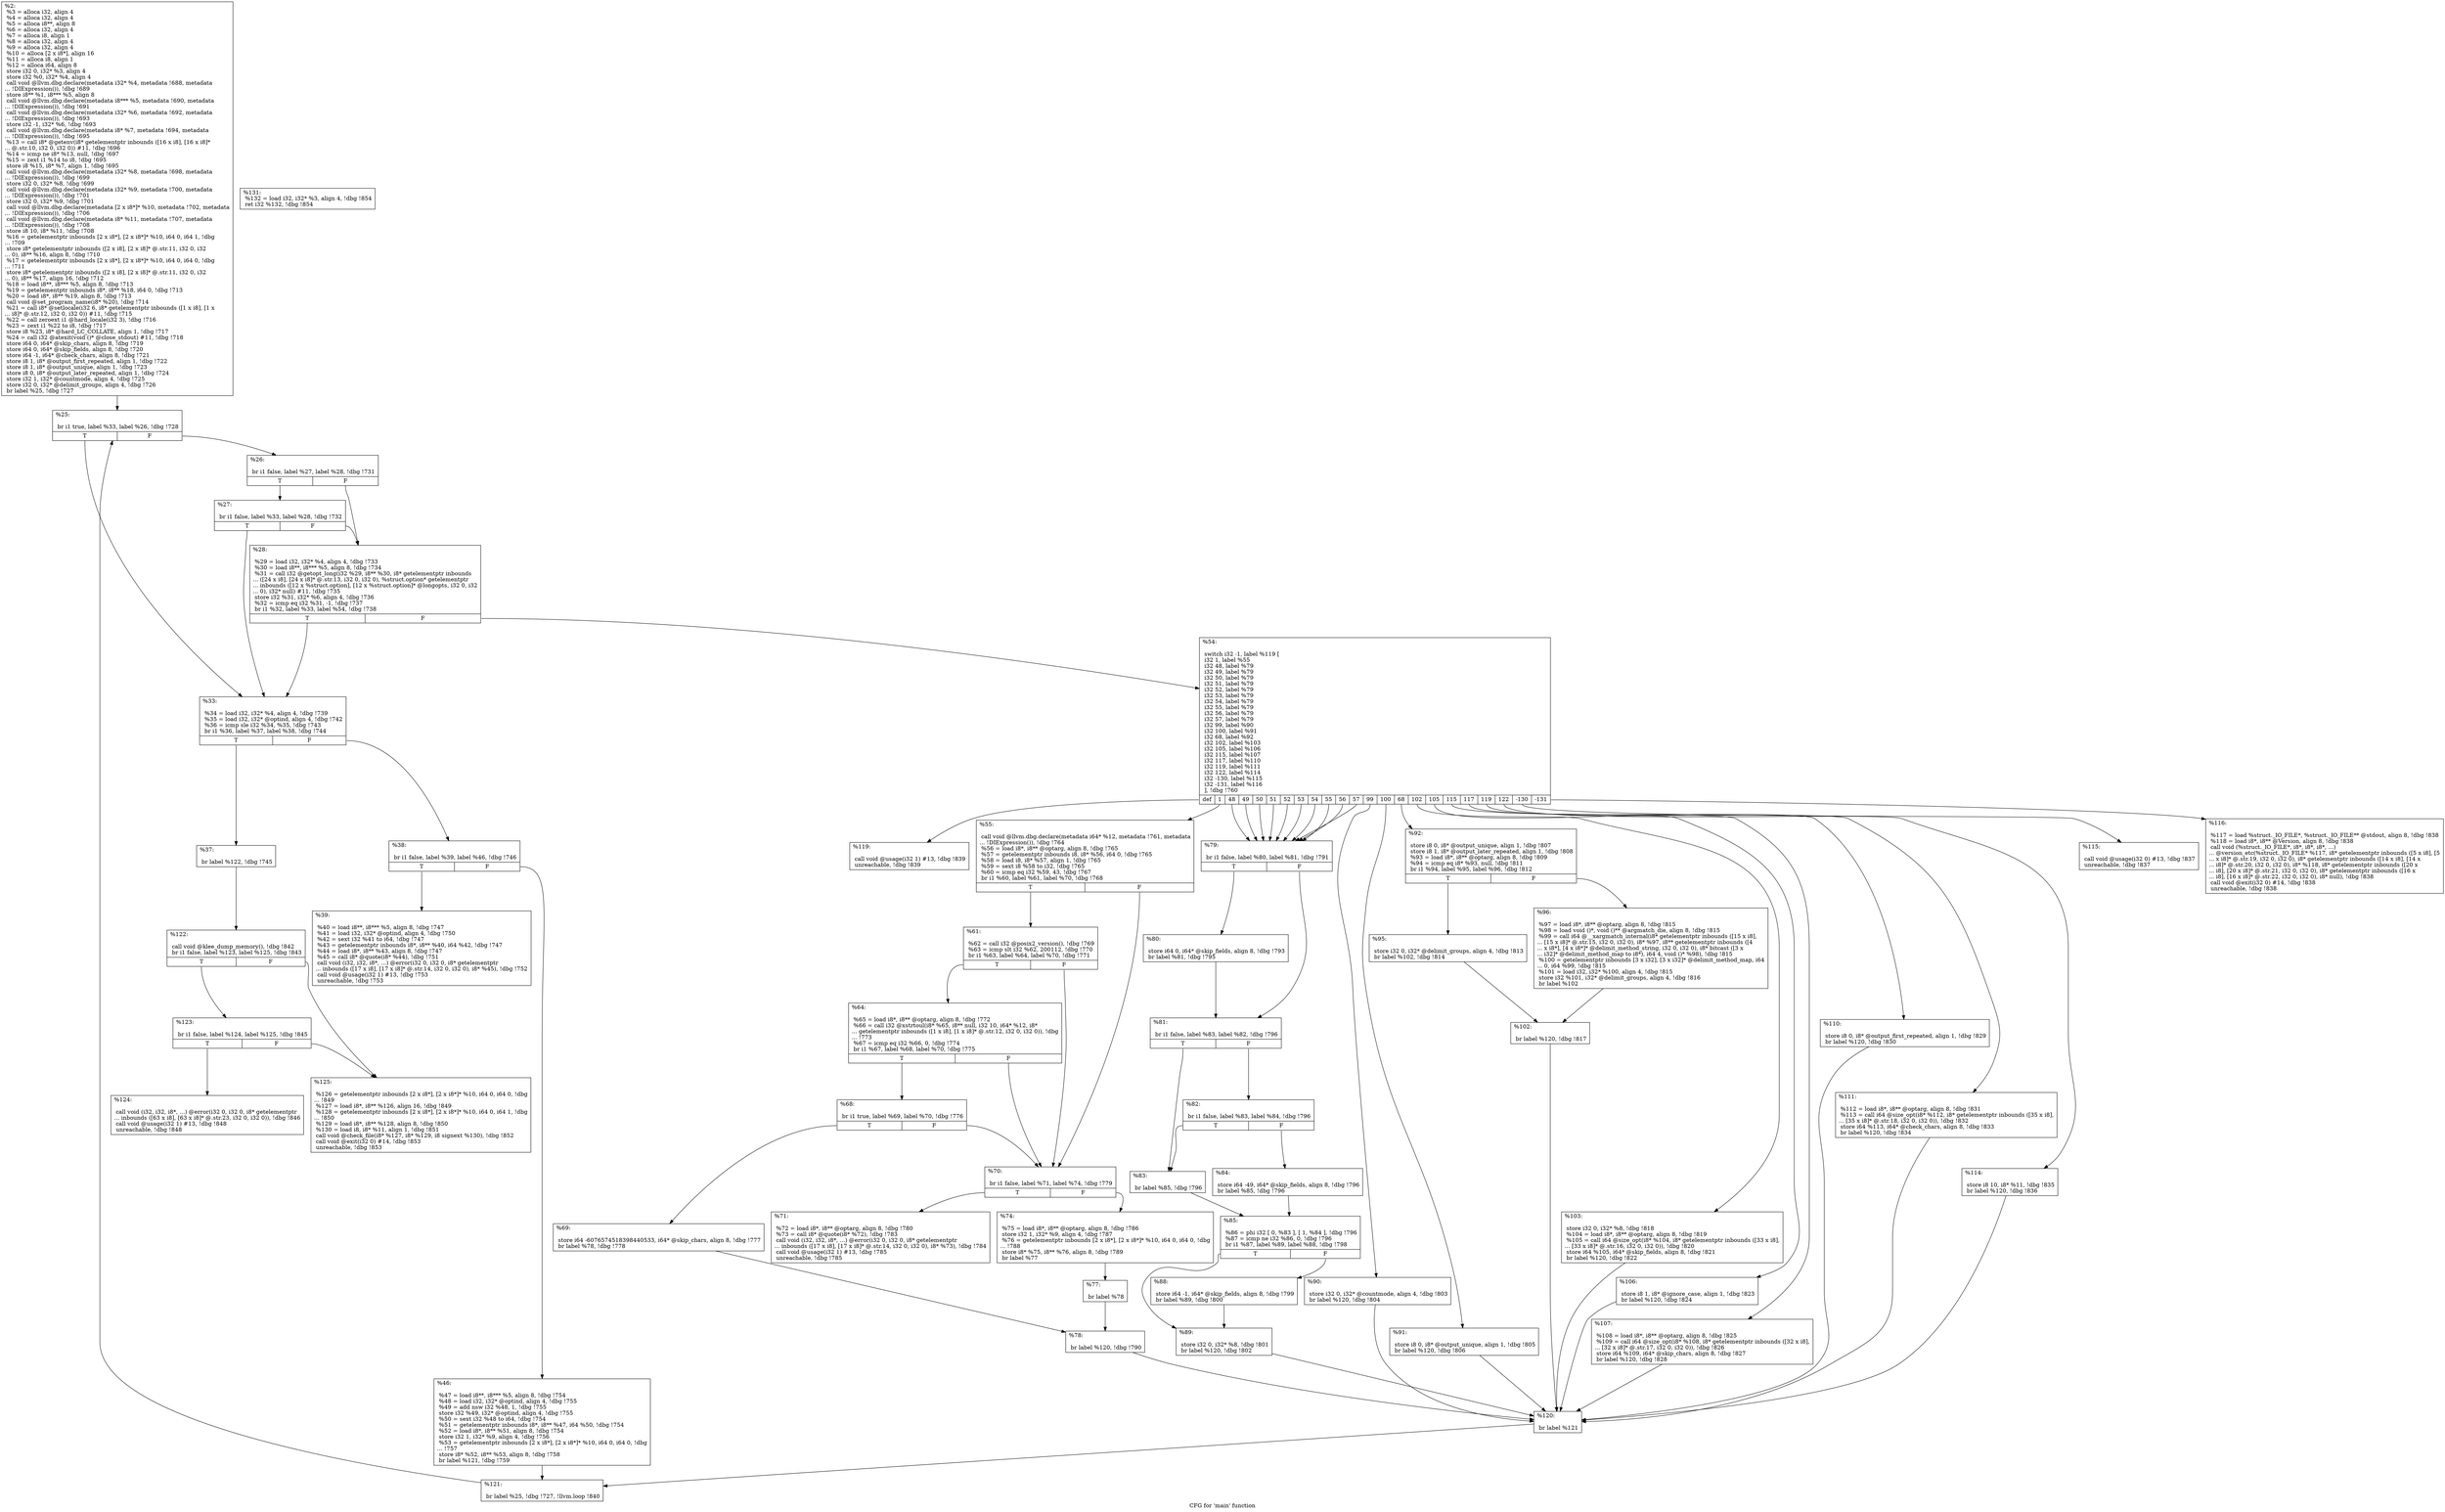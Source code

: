 digraph "CFG for 'main' function" {
	label="CFG for 'main' function";

	Node0x5524dc0 [shape=record,label="{%2:\l  %3 = alloca i32, align 4\l  %4 = alloca i32, align 4\l  %5 = alloca i8**, align 8\l  %6 = alloca i32, align 4\l  %7 = alloca i8, align 1\l  %8 = alloca i32, align 4\l  %9 = alloca i32, align 4\l  %10 = alloca [2 x i8*], align 16\l  %11 = alloca i8, align 1\l  %12 = alloca i64, align 8\l  store i32 0, i32* %3, align 4\l  store i32 %0, i32* %4, align 4\l  call void @llvm.dbg.declare(metadata i32* %4, metadata !688, metadata\l... !DIExpression()), !dbg !689\l  store i8** %1, i8*** %5, align 8\l  call void @llvm.dbg.declare(metadata i8*** %5, metadata !690, metadata\l... !DIExpression()), !dbg !691\l  call void @llvm.dbg.declare(metadata i32* %6, metadata !692, metadata\l... !DIExpression()), !dbg !693\l  store i32 -1, i32* %6, !dbg !693\l  call void @llvm.dbg.declare(metadata i8* %7, metadata !694, metadata\l... !DIExpression()), !dbg !695\l  %13 = call i8* @getenv(i8* getelementptr inbounds ([16 x i8], [16 x i8]*\l... @.str.10, i32 0, i32 0)) #11, !dbg !696\l  %14 = icmp ne i8* %13, null, !dbg !697\l  %15 = zext i1 %14 to i8, !dbg !695\l  store i8 %15, i8* %7, align 1, !dbg !695\l  call void @llvm.dbg.declare(metadata i32* %8, metadata !698, metadata\l... !DIExpression()), !dbg !699\l  store i32 0, i32* %8, !dbg !699\l  call void @llvm.dbg.declare(metadata i32* %9, metadata !700, metadata\l... !DIExpression()), !dbg !701\l  store i32 0, i32* %9, !dbg !701\l  call void @llvm.dbg.declare(metadata [2 x i8*]* %10, metadata !702, metadata\l... !DIExpression()), !dbg !706\l  call void @llvm.dbg.declare(metadata i8* %11, metadata !707, metadata\l... !DIExpression()), !dbg !708\l  store i8 10, i8* %11, !dbg !708\l  %16 = getelementptr inbounds [2 x i8*], [2 x i8*]* %10, i64 0, i64 1, !dbg\l... !709\l  store i8* getelementptr inbounds ([2 x i8], [2 x i8]* @.str.11, i32 0, i32\l... 0), i8** %16, align 8, !dbg !710\l  %17 = getelementptr inbounds [2 x i8*], [2 x i8*]* %10, i64 0, i64 0, !dbg\l... !711\l  store i8* getelementptr inbounds ([2 x i8], [2 x i8]* @.str.11, i32 0, i32\l... 0), i8** %17, align 16, !dbg !712\l  %18 = load i8**, i8*** %5, align 8, !dbg !713\l  %19 = getelementptr inbounds i8*, i8** %18, i64 0, !dbg !713\l  %20 = load i8*, i8** %19, align 8, !dbg !713\l  call void @set_program_name(i8* %20), !dbg !714\l  %21 = call i8* @setlocale(i32 6, i8* getelementptr inbounds ([1 x i8], [1 x\l... i8]* @.str.12, i32 0, i32 0)) #11, !dbg !715\l  %22 = call zeroext i1 @hard_locale(i32 3), !dbg !716\l  %23 = zext i1 %22 to i8, !dbg !717\l  store i8 %23, i8* @hard_LC_COLLATE, align 1, !dbg !717\l  %24 = call i32 @atexit(void ()* @close_stdout) #11, !dbg !718\l  store i64 0, i64* @skip_chars, align 8, !dbg !719\l  store i64 0, i64* @skip_fields, align 8, !dbg !720\l  store i64 -1, i64* @check_chars, align 8, !dbg !721\l  store i8 1, i8* @output_first_repeated, align 1, !dbg !722\l  store i8 1, i8* @output_unique, align 1, !dbg !723\l  store i8 0, i8* @output_later_repeated, align 1, !dbg !724\l  store i32 1, i32* @countmode, align 4, !dbg !725\l  store i32 0, i32* @delimit_groups, align 4, !dbg !726\l  br label %25, !dbg !727\l}"];
	Node0x5524dc0 -> Node0x55250e0;
	Node0x55250e0 [shape=record,label="{%25:\l\l  br i1 true, label %33, label %26, !dbg !728\l|{<s0>T|<s1>F}}"];
	Node0x55250e0:s0 -> Node0x5525220;
	Node0x55250e0:s1 -> Node0x5525130;
	Node0x5525130 [shape=record,label="{%26:\l\l  br i1 false, label %27, label %28, !dbg !731\l|{<s0>T|<s1>F}}"];
	Node0x5525130:s0 -> Node0x5525180;
	Node0x5525130:s1 -> Node0x55251d0;
	Node0x5525180 [shape=record,label="{%27:\l\l  br i1 false, label %33, label %28, !dbg !732\l|{<s0>T|<s1>F}}"];
	Node0x5525180:s0 -> Node0x5525220;
	Node0x5525180:s1 -> Node0x55251d0;
	Node0x55251d0 [shape=record,label="{%28:\l\l  %29 = load i32, i32* %4, align 4, !dbg !733\l  %30 = load i8**, i8*** %5, align 8, !dbg !734\l  %31 = call i32 @getopt_long(i32 %29, i8** %30, i8* getelementptr inbounds\l... ([24 x i8], [24 x i8]* @.str.13, i32 0, i32 0), %struct.option* getelementptr\l... inbounds ([12 x %struct.option], [12 x %struct.option]* @longopts, i32 0, i32\l... 0), i32* null) #11, !dbg !735\l  store i32 %31, i32* %6, align 4, !dbg !736\l  %32 = icmp eq i32 %31, -1, !dbg !737\l  br i1 %32, label %33, label %54, !dbg !738\l|{<s0>T|<s1>F}}"];
	Node0x55251d0:s0 -> Node0x5525220;
	Node0x55251d0:s1 -> Node0x55253b0;
	Node0x5525220 [shape=record,label="{%33:\l\l  %34 = load i32, i32* %4, align 4, !dbg !739\l  %35 = load i32, i32* @optind, align 4, !dbg !742\l  %36 = icmp sle i32 %34, %35, !dbg !743\l  br i1 %36, label %37, label %38, !dbg !744\l|{<s0>T|<s1>F}}"];
	Node0x5525220:s0 -> Node0x5525270;
	Node0x5525220:s1 -> Node0x55252c0;
	Node0x5525270 [shape=record,label="{%37:\l\l  br label %122, !dbg !745\l}"];
	Node0x5525270 -> Node0x5525f40;
	Node0x55252c0 [shape=record,label="{%38:\l\l  br i1 false, label %39, label %46, !dbg !746\l|{<s0>T|<s1>F}}"];
	Node0x55252c0:s0 -> Node0x5525310;
	Node0x55252c0:s1 -> Node0x5525360;
	Node0x5525310 [shape=record,label="{%39:\l\l  %40 = load i8**, i8*** %5, align 8, !dbg !747\l  %41 = load i32, i32* @optind, align 4, !dbg !750\l  %42 = sext i32 %41 to i64, !dbg !747\l  %43 = getelementptr inbounds i8*, i8** %40, i64 %42, !dbg !747\l  %44 = load i8*, i8** %43, align 8, !dbg !747\l  %45 = call i8* @quote(i8* %44), !dbg !751\l  call void (i32, i32, i8*, ...) @error(i32 0, i32 0, i8* getelementptr\l... inbounds ([17 x i8], [17 x i8]* @.str.14, i32 0, i32 0), i8* %45), !dbg !752\l  call void @usage(i32 1) #13, !dbg !753\l  unreachable, !dbg !753\l}"];
	Node0x5525360 [shape=record,label="{%46:\l\l  %47 = load i8**, i8*** %5, align 8, !dbg !754\l  %48 = load i32, i32* @optind, align 4, !dbg !755\l  %49 = add nsw i32 %48, 1, !dbg !755\l  store i32 %49, i32* @optind, align 4, !dbg !755\l  %50 = sext i32 %48 to i64, !dbg !754\l  %51 = getelementptr inbounds i8*, i8** %47, i64 %50, !dbg !754\l  %52 = load i8*, i8** %51, align 8, !dbg !754\l  store i32 1, i32* %9, align 4, !dbg !756\l  %53 = getelementptr inbounds [2 x i8*], [2 x i8*]* %10, i64 0, i64 0, !dbg\l... !757\l  store i8* %52, i8** %53, align 8, !dbg !758\l  br label %121, !dbg !759\l}"];
	Node0x5525360 -> Node0x5525ef0;
	Node0x55253b0 [shape=record,label="{%54:\l\l  switch i32 -1, label %119 [\l    i32 1, label %55\l    i32 48, label %79\l    i32 49, label %79\l    i32 50, label %79\l    i32 51, label %79\l    i32 52, label %79\l    i32 53, label %79\l    i32 54, label %79\l    i32 55, label %79\l    i32 56, label %79\l    i32 57, label %79\l    i32 99, label %90\l    i32 100, label %91\l    i32 68, label %92\l    i32 102, label %103\l    i32 105, label %106\l    i32 115, label %107\l    i32 117, label %110\l    i32 119, label %111\l    i32 122, label %114\l    i32 -130, label %115\l    i32 -131, label %116\l  ], !dbg !760\l|{<s0>def|<s1>1|<s2>48|<s3>49|<s4>50|<s5>51|<s6>52|<s7>53|<s8>54|<s9>55|<s10>56|<s11>57|<s12>99|<s13>100|<s14>68|<s15>102|<s16>105|<s17>115|<s18>117|<s19>119|<s20>122|<s21>-130|<s22>-131}}"];
	Node0x55253b0:s0 -> Node0x5525e50;
	Node0x55253b0:s1 -> Node0x5525400;
	Node0x55253b0:s2 -> Node0x5525720;
	Node0x55253b0:s3 -> Node0x5525720;
	Node0x55253b0:s4 -> Node0x5525720;
	Node0x55253b0:s5 -> Node0x5525720;
	Node0x55253b0:s6 -> Node0x5525720;
	Node0x55253b0:s7 -> Node0x5525720;
	Node0x55253b0:s8 -> Node0x5525720;
	Node0x55253b0:s9 -> Node0x5525720;
	Node0x55253b0:s10 -> Node0x5525720;
	Node0x55253b0:s11 -> Node0x5525720;
	Node0x55253b0:s12 -> Node0x55259f0;
	Node0x55253b0:s13 -> Node0x5525a40;
	Node0x55253b0:s14 -> Node0x5525a90;
	Node0x55253b0:s15 -> Node0x5525bd0;
	Node0x55253b0:s16 -> Node0x5525c20;
	Node0x55253b0:s17 -> Node0x5525c70;
	Node0x55253b0:s18 -> Node0x5525cc0;
	Node0x55253b0:s19 -> Node0x5525d10;
	Node0x55253b0:s20 -> Node0x5525d60;
	Node0x55253b0:s21 -> Node0x5525db0;
	Node0x55253b0:s22 -> Node0x5525e00;
	Node0x5525400 [shape=record,label="{%55:\l\l  call void @llvm.dbg.declare(metadata i64* %12, metadata !761, metadata\l... !DIExpression()), !dbg !764\l  %56 = load i8*, i8** @optarg, align 8, !dbg !765\l  %57 = getelementptr inbounds i8, i8* %56, i64 0, !dbg !765\l  %58 = load i8, i8* %57, align 1, !dbg !765\l  %59 = sext i8 %58 to i32, !dbg !765\l  %60 = icmp eq i32 %59, 43, !dbg !767\l  br i1 %60, label %61, label %70, !dbg !768\l|{<s0>T|<s1>F}}"];
	Node0x5525400:s0 -> Node0x5525450;
	Node0x5525400:s1 -> Node0x5525590;
	Node0x5525450 [shape=record,label="{%61:\l\l  %62 = call i32 @posix2_version(), !dbg !769\l  %63 = icmp slt i32 %62, 200112, !dbg !770\l  br i1 %63, label %64, label %70, !dbg !771\l|{<s0>T|<s1>F}}"];
	Node0x5525450:s0 -> Node0x55254a0;
	Node0x5525450:s1 -> Node0x5525590;
	Node0x55254a0 [shape=record,label="{%64:\l\l  %65 = load i8*, i8** @optarg, align 8, !dbg !772\l  %66 = call i32 @xstrtoul(i8* %65, i8** null, i32 10, i64* %12, i8*\l... getelementptr inbounds ([1 x i8], [1 x i8]* @.str.12, i32 0, i32 0)), !dbg\l... !773\l  %67 = icmp eq i32 %66, 0, !dbg !774\l  br i1 %67, label %68, label %70, !dbg !775\l|{<s0>T|<s1>F}}"];
	Node0x55254a0:s0 -> Node0x55254f0;
	Node0x55254a0:s1 -> Node0x5525590;
	Node0x55254f0 [shape=record,label="{%68:\l\l  br i1 true, label %69, label %70, !dbg !776\l|{<s0>T|<s1>F}}"];
	Node0x55254f0:s0 -> Node0x5525540;
	Node0x55254f0:s1 -> Node0x5525590;
	Node0x5525540 [shape=record,label="{%69:\l\l  store i64 -6076574518398440533, i64* @skip_chars, align 8, !dbg !777\l  br label %78, !dbg !778\l}"];
	Node0x5525540 -> Node0x55256d0;
	Node0x5525590 [shape=record,label="{%70:\l\l  br i1 false, label %71, label %74, !dbg !779\l|{<s0>T|<s1>F}}"];
	Node0x5525590:s0 -> Node0x55255e0;
	Node0x5525590:s1 -> Node0x5525630;
	Node0x55255e0 [shape=record,label="{%71:\l\l  %72 = load i8*, i8** @optarg, align 8, !dbg !780\l  %73 = call i8* @quote(i8* %72), !dbg !783\l  call void (i32, i32, i8*, ...) @error(i32 0, i32 0, i8* getelementptr\l... inbounds ([17 x i8], [17 x i8]* @.str.14, i32 0, i32 0), i8* %73), !dbg !784\l  call void @usage(i32 1) #13, !dbg !785\l  unreachable, !dbg !785\l}"];
	Node0x5525630 [shape=record,label="{%74:\l\l  %75 = load i8*, i8** @optarg, align 8, !dbg !786\l  store i32 1, i32* %9, align 4, !dbg !787\l  %76 = getelementptr inbounds [2 x i8*], [2 x i8*]* %10, i64 0, i64 0, !dbg\l... !788\l  store i8* %75, i8** %76, align 8, !dbg !789\l  br label %77\l}"];
	Node0x5525630 -> Node0x5525680;
	Node0x5525680 [shape=record,label="{%77:\l\l  br label %78\l}"];
	Node0x5525680 -> Node0x55256d0;
	Node0x55256d0 [shape=record,label="{%78:\l\l  br label %120, !dbg !790\l}"];
	Node0x55256d0 -> Node0x5525ea0;
	Node0x5525720 [shape=record,label="{%79:\l\l  br i1 false, label %80, label %81, !dbg !791\l|{<s0>T|<s1>F}}"];
	Node0x5525720:s0 -> Node0x5525770;
	Node0x5525720:s1 -> Node0x55257c0;
	Node0x5525770 [shape=record,label="{%80:\l\l  store i64 0, i64* @skip_fields, align 8, !dbg !793\l  br label %81, !dbg !795\l}"];
	Node0x5525770 -> Node0x55257c0;
	Node0x55257c0 [shape=record,label="{%81:\l\l  br i1 false, label %83, label %82, !dbg !796\l|{<s0>T|<s1>F}}"];
	Node0x55257c0:s0 -> Node0x5525860;
	Node0x55257c0:s1 -> Node0x5525810;
	Node0x5525810 [shape=record,label="{%82:\l\l  br i1 false, label %83, label %84, !dbg !796\l|{<s0>T|<s1>F}}"];
	Node0x5525810:s0 -> Node0x5525860;
	Node0x5525810:s1 -> Node0x55258b0;
	Node0x5525860 [shape=record,label="{%83:\l\l  br label %85, !dbg !796\l}"];
	Node0x5525860 -> Node0x5525900;
	Node0x55258b0 [shape=record,label="{%84:\l\l  store i64 -49, i64* @skip_fields, align 8, !dbg !796\l  br label %85, !dbg !796\l}"];
	Node0x55258b0 -> Node0x5525900;
	Node0x5525900 [shape=record,label="{%85:\l\l  %86 = phi i32 [ 0, %83 ], [ 1, %84 ], !dbg !796\l  %87 = icmp ne i32 %86, 0, !dbg !796\l  br i1 %87, label %89, label %88, !dbg !798\l|{<s0>T|<s1>F}}"];
	Node0x5525900:s0 -> Node0x55259a0;
	Node0x5525900:s1 -> Node0x5525950;
	Node0x5525950 [shape=record,label="{%88:\l\l  store i64 -1, i64* @skip_fields, align 8, !dbg !799\l  br label %89, !dbg !800\l}"];
	Node0x5525950 -> Node0x55259a0;
	Node0x55259a0 [shape=record,label="{%89:\l\l  store i32 0, i32* %8, !dbg !801\l  br label %120, !dbg !802\l}"];
	Node0x55259a0 -> Node0x5525ea0;
	Node0x55259f0 [shape=record,label="{%90:\l\l  store i32 0, i32* @countmode, align 4, !dbg !803\l  br label %120, !dbg !804\l}"];
	Node0x55259f0 -> Node0x5525ea0;
	Node0x5525a40 [shape=record,label="{%91:\l\l  store i8 0, i8* @output_unique, align 1, !dbg !805\l  br label %120, !dbg !806\l}"];
	Node0x5525a40 -> Node0x5525ea0;
	Node0x5525a90 [shape=record,label="{%92:\l\l  store i8 0, i8* @output_unique, align 1, !dbg !807\l  store i8 1, i8* @output_later_repeated, align 1, !dbg !808\l  %93 = load i8*, i8** @optarg, align 8, !dbg !809\l  %94 = icmp eq i8* %93, null, !dbg !811\l  br i1 %94, label %95, label %96, !dbg !812\l|{<s0>T|<s1>F}}"];
	Node0x5525a90:s0 -> Node0x5525ae0;
	Node0x5525a90:s1 -> Node0x5525b30;
	Node0x5525ae0 [shape=record,label="{%95:\l\l  store i32 0, i32* @delimit_groups, align 4, !dbg !813\l  br label %102, !dbg !814\l}"];
	Node0x5525ae0 -> Node0x5525b80;
	Node0x5525b30 [shape=record,label="{%96:\l\l  %97 = load i8*, i8** @optarg, align 8, !dbg !815\l  %98 = load void ()*, void ()** @argmatch_die, align 8, !dbg !815\l  %99 = call i64 @__xargmatch_internal(i8* getelementptr inbounds ([15 x i8],\l... [15 x i8]* @.str.15, i32 0, i32 0), i8* %97, i8** getelementptr inbounds ([4\l... x i8*], [4 x i8*]* @delimit_method_string, i32 0, i32 0), i8* bitcast ([3 x\l... i32]* @delimit_method_map to i8*), i64 4, void ()* %98), !dbg !815\l  %100 = getelementptr inbounds [3 x i32], [3 x i32]* @delimit_method_map, i64\l... 0, i64 %99, !dbg !815\l  %101 = load i32, i32* %100, align 4, !dbg !815\l  store i32 %101, i32* @delimit_groups, align 4, !dbg !816\l  br label %102\l}"];
	Node0x5525b30 -> Node0x5525b80;
	Node0x5525b80 [shape=record,label="{%102:\l\l  br label %120, !dbg !817\l}"];
	Node0x5525b80 -> Node0x5525ea0;
	Node0x5525bd0 [shape=record,label="{%103:\l\l  store i32 0, i32* %8, !dbg !818\l  %104 = load i8*, i8** @optarg, align 8, !dbg !819\l  %105 = call i64 @size_opt(i8* %104, i8* getelementptr inbounds ([33 x i8],\l... [33 x i8]* @.str.16, i32 0, i32 0)), !dbg !820\l  store i64 %105, i64* @skip_fields, align 8, !dbg !821\l  br label %120, !dbg !822\l}"];
	Node0x5525bd0 -> Node0x5525ea0;
	Node0x5525c20 [shape=record,label="{%106:\l\l  store i8 1, i8* @ignore_case, align 1, !dbg !823\l  br label %120, !dbg !824\l}"];
	Node0x5525c20 -> Node0x5525ea0;
	Node0x5525c70 [shape=record,label="{%107:\l\l  %108 = load i8*, i8** @optarg, align 8, !dbg !825\l  %109 = call i64 @size_opt(i8* %108, i8* getelementptr inbounds ([32 x i8],\l... [32 x i8]* @.str.17, i32 0, i32 0)), !dbg !826\l  store i64 %109, i64* @skip_chars, align 8, !dbg !827\l  br label %120, !dbg !828\l}"];
	Node0x5525c70 -> Node0x5525ea0;
	Node0x5525cc0 [shape=record,label="{%110:\l\l  store i8 0, i8* @output_first_repeated, align 1, !dbg !829\l  br label %120, !dbg !830\l}"];
	Node0x5525cc0 -> Node0x5525ea0;
	Node0x5525d10 [shape=record,label="{%111:\l\l  %112 = load i8*, i8** @optarg, align 8, !dbg !831\l  %113 = call i64 @size_opt(i8* %112, i8* getelementptr inbounds ([35 x i8],\l... [35 x i8]* @.str.18, i32 0, i32 0)), !dbg !832\l  store i64 %113, i64* @check_chars, align 8, !dbg !833\l  br label %120, !dbg !834\l}"];
	Node0x5525d10 -> Node0x5525ea0;
	Node0x5525d60 [shape=record,label="{%114:\l\l  store i8 10, i8* %11, !dbg !835\l  br label %120, !dbg !836\l}"];
	Node0x5525d60 -> Node0x5525ea0;
	Node0x5525db0 [shape=record,label="{%115:\l\l  call void @usage(i32 0) #13, !dbg !837\l  unreachable, !dbg !837\l}"];
	Node0x5525e00 [shape=record,label="{%116:\l\l  %117 = load %struct._IO_FILE*, %struct._IO_FILE** @stdout, align 8, !dbg !838\l  %118 = load i8*, i8** @Version, align 8, !dbg !838\l  call void (%struct._IO_FILE*, i8*, i8*, i8*, ...)\l... @version_etc(%struct._IO_FILE* %117, i8* getelementptr inbounds ([5 x i8], [5\l... x i8]* @.str.19, i32 0, i32 0), i8* getelementptr inbounds ([14 x i8], [14 x\l... i8]* @.str.20, i32 0, i32 0), i8* %118, i8* getelementptr inbounds ([20 x\l... i8], [20 x i8]* @.str.21, i32 0, i32 0), i8* getelementptr inbounds ([16 x\l... i8], [16 x i8]* @.str.22, i32 0, i32 0), i8* null), !dbg !838\l  call void @exit(i32 0) #14, !dbg !838\l  unreachable, !dbg !838\l}"];
	Node0x5525e50 [shape=record,label="{%119:\l\l  call void @usage(i32 1) #13, !dbg !839\l  unreachable, !dbg !839\l}"];
	Node0x5525ea0 [shape=record,label="{%120:\l\l  br label %121\l}"];
	Node0x5525ea0 -> Node0x5525ef0;
	Node0x5525ef0 [shape=record,label="{%121:\l\l  br label %25, !dbg !727, !llvm.loop !840\l}"];
	Node0x5525ef0 -> Node0x55250e0;
	Node0x5525f40 [shape=record,label="{%122:\l\l  call void @klee_dump_memory(), !dbg !842\l  br i1 false, label %123, label %125, !dbg !843\l|{<s0>T|<s1>F}}"];
	Node0x5525f40:s0 -> Node0x5525f90;
	Node0x5525f40:s1 -> Node0x5526030;
	Node0x5525f90 [shape=record,label="{%123:\l\l  br i1 false, label %124, label %125, !dbg !845\l|{<s0>T|<s1>F}}"];
	Node0x5525f90:s0 -> Node0x5525fe0;
	Node0x5525f90:s1 -> Node0x5526030;
	Node0x5525fe0 [shape=record,label="{%124:\l\l  call void (i32, i32, i8*, ...) @error(i32 0, i32 0, i8* getelementptr\l... inbounds ([63 x i8], [63 x i8]* @.str.23, i32 0, i32 0)), !dbg !846\l  call void @usage(i32 1) #13, !dbg !848\l  unreachable, !dbg !848\l}"];
	Node0x5526030 [shape=record,label="{%125:\l\l  %126 = getelementptr inbounds [2 x i8*], [2 x i8*]* %10, i64 0, i64 0, !dbg\l... !849\l  %127 = load i8*, i8** %126, align 16, !dbg !849\l  %128 = getelementptr inbounds [2 x i8*], [2 x i8*]* %10, i64 0, i64 1, !dbg\l... !850\l  %129 = load i8*, i8** %128, align 8, !dbg !850\l  %130 = load i8, i8* %11, align 1, !dbg !851\l  call void @check_file(i8* %127, i8* %129, i8 signext %130), !dbg !852\l  call void @exit(i32 0) #14, !dbg !853\l  unreachable, !dbg !853\l}"];
	Node0x5526080 [shape=record,label="{%131:                                                  \l  %132 = load i32, i32* %3, align 4, !dbg !854\l  ret i32 %132, !dbg !854\l}"];
}
